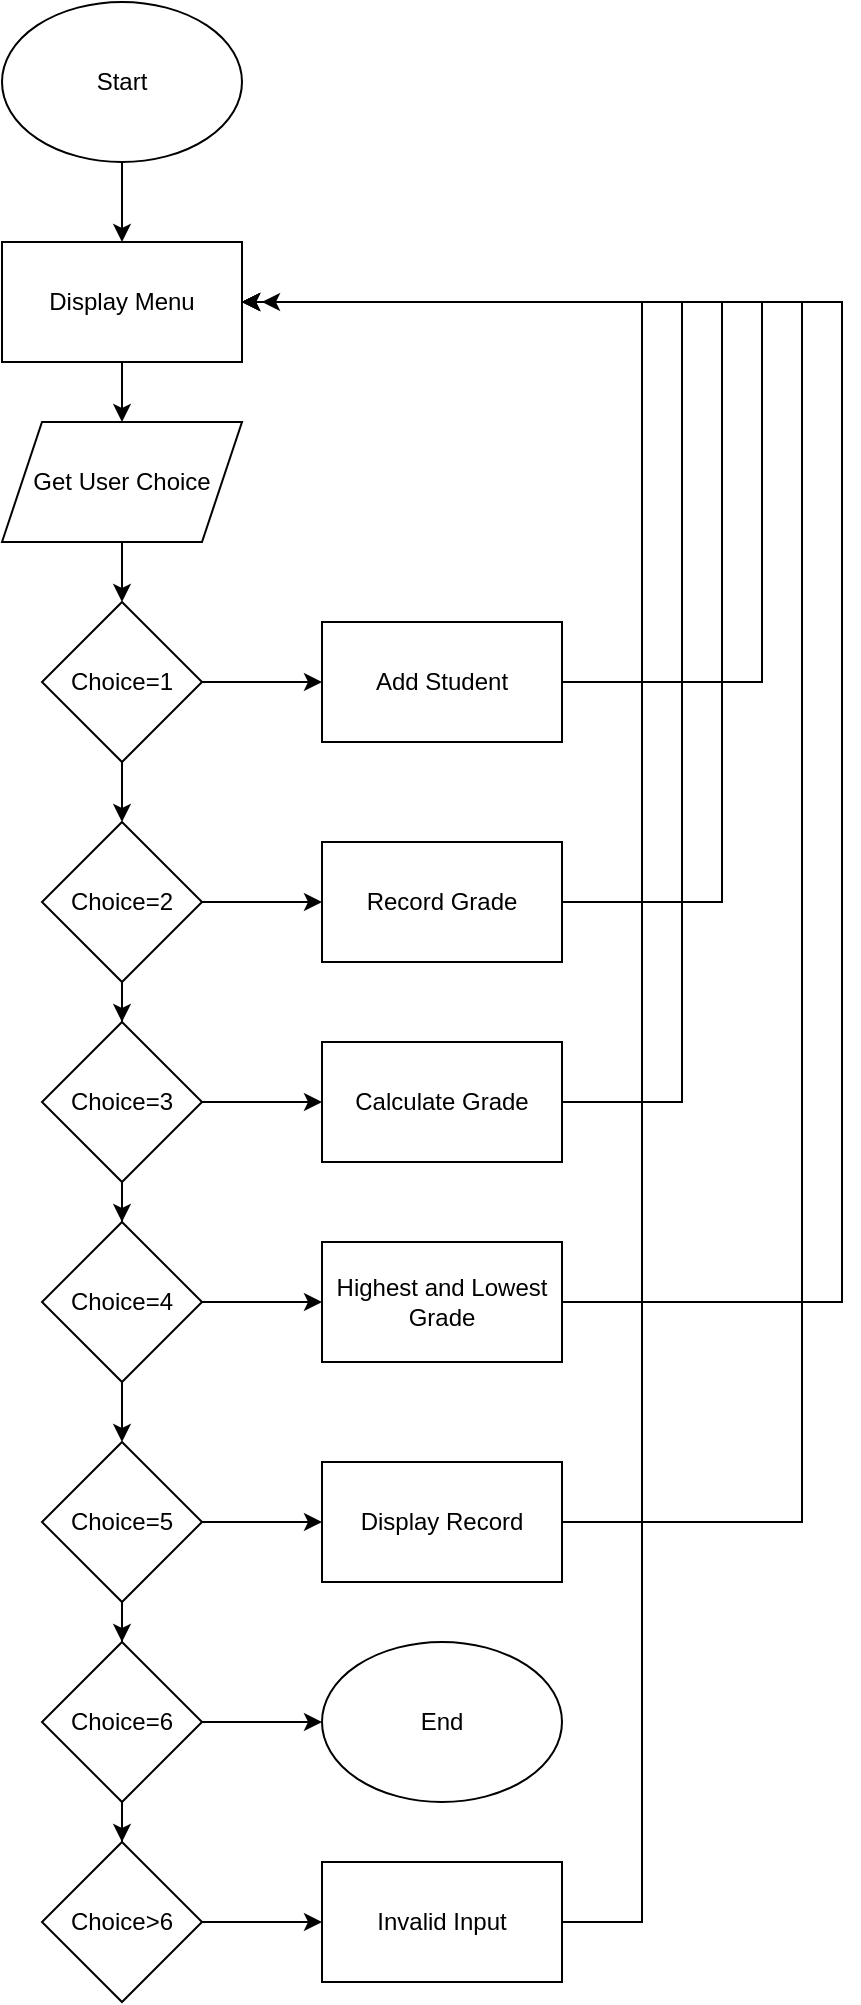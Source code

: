 <mxfile version="24.7.6">
  <diagram name="Page-1" id="oDlx94fKv4Df5HG5Hu-E">
    <mxGraphModel dx="1744" dy="970" grid="1" gridSize="10" guides="1" tooltips="1" connect="1" arrows="1" fold="1" page="1" pageScale="1" pageWidth="850" pageHeight="1100" math="0" shadow="0">
      <root>
        <mxCell id="0" />
        <mxCell id="1" parent="0" />
        <mxCell id="v-BfbfLoqjQdix0PqbCj-3" value="" style="edgeStyle=orthogonalEdgeStyle;rounded=0;orthogonalLoop=1;jettySize=auto;html=1;" edge="1" parent="1" source="v-BfbfLoqjQdix0PqbCj-1" target="v-BfbfLoqjQdix0PqbCj-2">
          <mxGeometry relative="1" as="geometry" />
        </mxCell>
        <mxCell id="v-BfbfLoqjQdix0PqbCj-1" value="Start" style="ellipse;whiteSpace=wrap;html=1;" vertex="1" parent="1">
          <mxGeometry x="120" y="40" width="120" height="80" as="geometry" />
        </mxCell>
        <mxCell id="v-BfbfLoqjQdix0PqbCj-5" value="" style="edgeStyle=orthogonalEdgeStyle;rounded=0;orthogonalLoop=1;jettySize=auto;html=1;" edge="1" parent="1" source="v-BfbfLoqjQdix0PqbCj-2" target="v-BfbfLoqjQdix0PqbCj-4">
          <mxGeometry relative="1" as="geometry" />
        </mxCell>
        <mxCell id="v-BfbfLoqjQdix0PqbCj-2" value="Display Menu" style="whiteSpace=wrap;html=1;" vertex="1" parent="1">
          <mxGeometry x="120" y="160" width="120" height="60" as="geometry" />
        </mxCell>
        <mxCell id="v-BfbfLoqjQdix0PqbCj-7" value="" style="edgeStyle=orthogonalEdgeStyle;rounded=0;orthogonalLoop=1;jettySize=auto;html=1;" edge="1" parent="1" source="v-BfbfLoqjQdix0PqbCj-4" target="v-BfbfLoqjQdix0PqbCj-6">
          <mxGeometry relative="1" as="geometry" />
        </mxCell>
        <mxCell id="v-BfbfLoqjQdix0PqbCj-4" value="Get User Choice" style="shape=parallelogram;perimeter=parallelogramPerimeter;whiteSpace=wrap;html=1;fixedSize=1;" vertex="1" parent="1">
          <mxGeometry x="120" y="250" width="120" height="60" as="geometry" />
        </mxCell>
        <mxCell id="v-BfbfLoqjQdix0PqbCj-15" value="" style="edgeStyle=orthogonalEdgeStyle;rounded=0;orthogonalLoop=1;jettySize=auto;html=1;" edge="1" parent="1" source="v-BfbfLoqjQdix0PqbCj-6" target="v-BfbfLoqjQdix0PqbCj-14">
          <mxGeometry relative="1" as="geometry" />
        </mxCell>
        <mxCell id="v-BfbfLoqjQdix0PqbCj-43" value="" style="edgeStyle=orthogonalEdgeStyle;rounded=0;orthogonalLoop=1;jettySize=auto;html=1;" edge="1" parent="1" source="v-BfbfLoqjQdix0PqbCj-6" target="v-BfbfLoqjQdix0PqbCj-42">
          <mxGeometry relative="1" as="geometry" />
        </mxCell>
        <mxCell id="v-BfbfLoqjQdix0PqbCj-6" value="Choice=1" style="rhombus;whiteSpace=wrap;html=1;" vertex="1" parent="1">
          <mxGeometry x="140" y="340" width="80" height="80" as="geometry" />
        </mxCell>
        <mxCell id="v-BfbfLoqjQdix0PqbCj-17" value="" style="edgeStyle=orthogonalEdgeStyle;rounded=0;orthogonalLoop=1;jettySize=auto;html=1;" edge="1" parent="1" source="v-BfbfLoqjQdix0PqbCj-14" target="v-BfbfLoqjQdix0PqbCj-16">
          <mxGeometry relative="1" as="geometry" />
        </mxCell>
        <mxCell id="v-BfbfLoqjQdix0PqbCj-41" value="" style="edgeStyle=orthogonalEdgeStyle;rounded=0;orthogonalLoop=1;jettySize=auto;html=1;" edge="1" parent="1" source="v-BfbfLoqjQdix0PqbCj-14" target="v-BfbfLoqjQdix0PqbCj-40">
          <mxGeometry relative="1" as="geometry" />
        </mxCell>
        <mxCell id="v-BfbfLoqjQdix0PqbCj-14" value="Choice=2" style="rhombus;whiteSpace=wrap;html=1;" vertex="1" parent="1">
          <mxGeometry x="140" y="450" width="80" height="80" as="geometry" />
        </mxCell>
        <mxCell id="v-BfbfLoqjQdix0PqbCj-20" value="" style="edgeStyle=orthogonalEdgeStyle;rounded=0;orthogonalLoop=1;jettySize=auto;html=1;" edge="1" parent="1" source="v-BfbfLoqjQdix0PqbCj-16" target="v-BfbfLoqjQdix0PqbCj-19">
          <mxGeometry relative="1" as="geometry" />
        </mxCell>
        <mxCell id="v-BfbfLoqjQdix0PqbCj-39" value="" style="edgeStyle=orthogonalEdgeStyle;rounded=0;orthogonalLoop=1;jettySize=auto;html=1;" edge="1" parent="1" source="v-BfbfLoqjQdix0PqbCj-16" target="v-BfbfLoqjQdix0PqbCj-38">
          <mxGeometry relative="1" as="geometry" />
        </mxCell>
        <mxCell id="v-BfbfLoqjQdix0PqbCj-16" value="Choice=3" style="rhombus;whiteSpace=wrap;html=1;" vertex="1" parent="1">
          <mxGeometry x="140" y="550" width="80" height="80" as="geometry" />
        </mxCell>
        <mxCell id="v-BfbfLoqjQdix0PqbCj-22" value="" style="edgeStyle=orthogonalEdgeStyle;rounded=0;orthogonalLoop=1;jettySize=auto;html=1;" edge="1" parent="1" source="v-BfbfLoqjQdix0PqbCj-19" target="v-BfbfLoqjQdix0PqbCj-21">
          <mxGeometry relative="1" as="geometry" />
        </mxCell>
        <mxCell id="v-BfbfLoqjQdix0PqbCj-37" value="" style="edgeStyle=orthogonalEdgeStyle;rounded=0;orthogonalLoop=1;jettySize=auto;html=1;" edge="1" parent="1" source="v-BfbfLoqjQdix0PqbCj-19" target="v-BfbfLoqjQdix0PqbCj-36">
          <mxGeometry relative="1" as="geometry" />
        </mxCell>
        <mxCell id="v-BfbfLoqjQdix0PqbCj-19" value="Choice=4" style="rhombus;whiteSpace=wrap;html=1;" vertex="1" parent="1">
          <mxGeometry x="140" y="650" width="80" height="80" as="geometry" />
        </mxCell>
        <mxCell id="v-BfbfLoqjQdix0PqbCj-24" value="" style="edgeStyle=orthogonalEdgeStyle;rounded=0;orthogonalLoop=1;jettySize=auto;html=1;" edge="1" parent="1" source="v-BfbfLoqjQdix0PqbCj-21" target="v-BfbfLoqjQdix0PqbCj-23">
          <mxGeometry relative="1" as="geometry" />
        </mxCell>
        <mxCell id="v-BfbfLoqjQdix0PqbCj-35" value="" style="edgeStyle=orthogonalEdgeStyle;rounded=0;orthogonalLoop=1;jettySize=auto;html=1;" edge="1" parent="1" source="v-BfbfLoqjQdix0PqbCj-21" target="v-BfbfLoqjQdix0PqbCj-34">
          <mxGeometry relative="1" as="geometry" />
        </mxCell>
        <mxCell id="v-BfbfLoqjQdix0PqbCj-21" value="Choice=5" style="rhombus;whiteSpace=wrap;html=1;" vertex="1" parent="1">
          <mxGeometry x="140" y="760" width="80" height="80" as="geometry" />
        </mxCell>
        <mxCell id="v-BfbfLoqjQdix0PqbCj-28" value="" style="edgeStyle=orthogonalEdgeStyle;rounded=0;orthogonalLoop=1;jettySize=auto;html=1;" edge="1" parent="1" source="v-BfbfLoqjQdix0PqbCj-23" target="v-BfbfLoqjQdix0PqbCj-27">
          <mxGeometry relative="1" as="geometry" />
        </mxCell>
        <mxCell id="v-BfbfLoqjQdix0PqbCj-33" value="" style="edgeStyle=orthogonalEdgeStyle;rounded=0;orthogonalLoop=1;jettySize=auto;html=1;" edge="1" parent="1" source="v-BfbfLoqjQdix0PqbCj-23" target="v-BfbfLoqjQdix0PqbCj-32">
          <mxGeometry relative="1" as="geometry" />
        </mxCell>
        <mxCell id="v-BfbfLoqjQdix0PqbCj-23" value="Choice=6" style="rhombus;whiteSpace=wrap;html=1;" vertex="1" parent="1">
          <mxGeometry x="140" y="860" width="80" height="80" as="geometry" />
        </mxCell>
        <mxCell id="v-BfbfLoqjQdix0PqbCj-30" value="" style="edgeStyle=orthogonalEdgeStyle;rounded=0;orthogonalLoop=1;jettySize=auto;html=1;" edge="1" parent="1" source="v-BfbfLoqjQdix0PqbCj-27" target="v-BfbfLoqjQdix0PqbCj-29">
          <mxGeometry relative="1" as="geometry" />
        </mxCell>
        <mxCell id="v-BfbfLoqjQdix0PqbCj-27" value="Choice&amp;gt;6" style="rhombus;whiteSpace=wrap;html=1;" vertex="1" parent="1">
          <mxGeometry x="140" y="960" width="80" height="80" as="geometry" />
        </mxCell>
        <mxCell id="v-BfbfLoqjQdix0PqbCj-44" style="edgeStyle=orthogonalEdgeStyle;rounded=0;orthogonalLoop=1;jettySize=auto;html=1;exitX=1;exitY=0.5;exitDx=0;exitDy=0;entryX=1;entryY=0.5;entryDx=0;entryDy=0;" edge="1" parent="1" source="v-BfbfLoqjQdix0PqbCj-29" target="v-BfbfLoqjQdix0PqbCj-2">
          <mxGeometry relative="1" as="geometry">
            <Array as="points">
              <mxPoint x="440" y="1000" />
              <mxPoint x="440" y="190" />
            </Array>
          </mxGeometry>
        </mxCell>
        <mxCell id="v-BfbfLoqjQdix0PqbCj-29" value="Invalid Input" style="whiteSpace=wrap;html=1;" vertex="1" parent="1">
          <mxGeometry x="280" y="970" width="120" height="60" as="geometry" />
        </mxCell>
        <mxCell id="v-BfbfLoqjQdix0PqbCj-32" value="End" style="ellipse;whiteSpace=wrap;html=1;" vertex="1" parent="1">
          <mxGeometry x="280" y="860" width="120" height="80" as="geometry" />
        </mxCell>
        <mxCell id="v-BfbfLoqjQdix0PqbCj-45" style="edgeStyle=orthogonalEdgeStyle;rounded=0;orthogonalLoop=1;jettySize=auto;html=1;exitX=1;exitY=0.5;exitDx=0;exitDy=0;entryX=1;entryY=0.5;entryDx=0;entryDy=0;" edge="1" parent="1" source="v-BfbfLoqjQdix0PqbCj-34" target="v-BfbfLoqjQdix0PqbCj-2">
          <mxGeometry relative="1" as="geometry">
            <Array as="points">
              <mxPoint x="520" y="800" />
              <mxPoint x="520" y="190" />
            </Array>
          </mxGeometry>
        </mxCell>
        <mxCell id="v-BfbfLoqjQdix0PqbCj-34" value="Display Record" style="whiteSpace=wrap;html=1;" vertex="1" parent="1">
          <mxGeometry x="280" y="770" width="120" height="60" as="geometry" />
        </mxCell>
        <mxCell id="v-BfbfLoqjQdix0PqbCj-47" style="edgeStyle=orthogonalEdgeStyle;rounded=0;orthogonalLoop=1;jettySize=auto;html=1;exitX=1;exitY=0.5;exitDx=0;exitDy=0;entryX=1;entryY=0.5;entryDx=0;entryDy=0;" edge="1" parent="1" source="v-BfbfLoqjQdix0PqbCj-36" target="v-BfbfLoqjQdix0PqbCj-2">
          <mxGeometry relative="1" as="geometry">
            <Array as="points">
              <mxPoint x="540" y="690" />
              <mxPoint x="540" y="190" />
            </Array>
          </mxGeometry>
        </mxCell>
        <mxCell id="v-BfbfLoqjQdix0PqbCj-36" value="Highest and Lowest Grade" style="whiteSpace=wrap;html=1;" vertex="1" parent="1">
          <mxGeometry x="280" y="660" width="120" height="60" as="geometry" />
        </mxCell>
        <mxCell id="v-BfbfLoqjQdix0PqbCj-48" style="edgeStyle=orthogonalEdgeStyle;rounded=0;orthogonalLoop=1;jettySize=auto;html=1;exitX=1;exitY=0.5;exitDx=0;exitDy=0;entryX=1;entryY=0.5;entryDx=0;entryDy=0;" edge="1" parent="1" source="v-BfbfLoqjQdix0PqbCj-38" target="v-BfbfLoqjQdix0PqbCj-2">
          <mxGeometry relative="1" as="geometry">
            <Array as="points">
              <mxPoint x="460" y="590" />
              <mxPoint x="460" y="190" />
            </Array>
          </mxGeometry>
        </mxCell>
        <mxCell id="v-BfbfLoqjQdix0PqbCj-38" value="Calculate Grade" style="whiteSpace=wrap;html=1;" vertex="1" parent="1">
          <mxGeometry x="280" y="560" width="120" height="60" as="geometry" />
        </mxCell>
        <mxCell id="v-BfbfLoqjQdix0PqbCj-49" style="edgeStyle=orthogonalEdgeStyle;rounded=0;orthogonalLoop=1;jettySize=auto;html=1;exitX=1;exitY=0.5;exitDx=0;exitDy=0;entryX=1;entryY=0.5;entryDx=0;entryDy=0;" edge="1" parent="1" source="v-BfbfLoqjQdix0PqbCj-40">
          <mxGeometry relative="1" as="geometry">
            <mxPoint x="410" y="490" as="sourcePoint" />
            <mxPoint x="250.0" y="190" as="targetPoint" />
            <Array as="points">
              <mxPoint x="480" y="490" />
              <mxPoint x="480" y="190" />
            </Array>
          </mxGeometry>
        </mxCell>
        <mxCell id="v-BfbfLoqjQdix0PqbCj-40" value="Record Grade" style="whiteSpace=wrap;html=1;" vertex="1" parent="1">
          <mxGeometry x="280" y="460" width="120" height="60" as="geometry" />
        </mxCell>
        <mxCell id="v-BfbfLoqjQdix0PqbCj-50" style="edgeStyle=orthogonalEdgeStyle;rounded=0;orthogonalLoop=1;jettySize=auto;html=1;exitX=1;exitY=0.5;exitDx=0;exitDy=0;entryX=1;entryY=0.5;entryDx=0;entryDy=0;" edge="1" parent="1" source="v-BfbfLoqjQdix0PqbCj-42" target="v-BfbfLoqjQdix0PqbCj-2">
          <mxGeometry relative="1" as="geometry">
            <Array as="points">
              <mxPoint x="500" y="380" />
              <mxPoint x="500" y="190" />
            </Array>
          </mxGeometry>
        </mxCell>
        <mxCell id="v-BfbfLoqjQdix0PqbCj-42" value="Add Student" style="whiteSpace=wrap;html=1;" vertex="1" parent="1">
          <mxGeometry x="280" y="350" width="120" height="60" as="geometry" />
        </mxCell>
      </root>
    </mxGraphModel>
  </diagram>
</mxfile>
